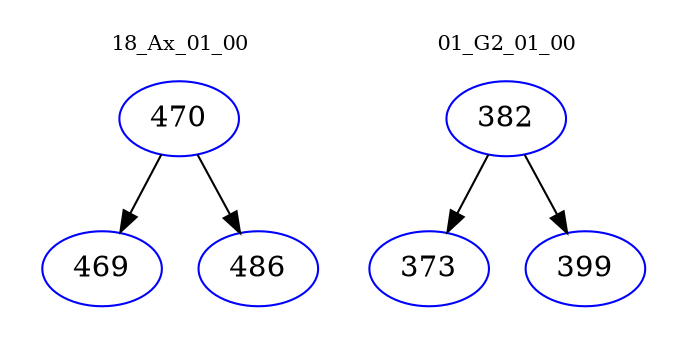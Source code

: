 digraph{
subgraph cluster_0 {
color = white
label = "18_Ax_01_00";
fontsize=10;
T0_470 [label="470", color="blue"]
T0_470 -> T0_469 [color="black"]
T0_469 [label="469", color="blue"]
T0_470 -> T0_486 [color="black"]
T0_486 [label="486", color="blue"]
}
subgraph cluster_1 {
color = white
label = "01_G2_01_00";
fontsize=10;
T1_382 [label="382", color="blue"]
T1_382 -> T1_373 [color="black"]
T1_373 [label="373", color="blue"]
T1_382 -> T1_399 [color="black"]
T1_399 [label="399", color="blue"]
}
}
